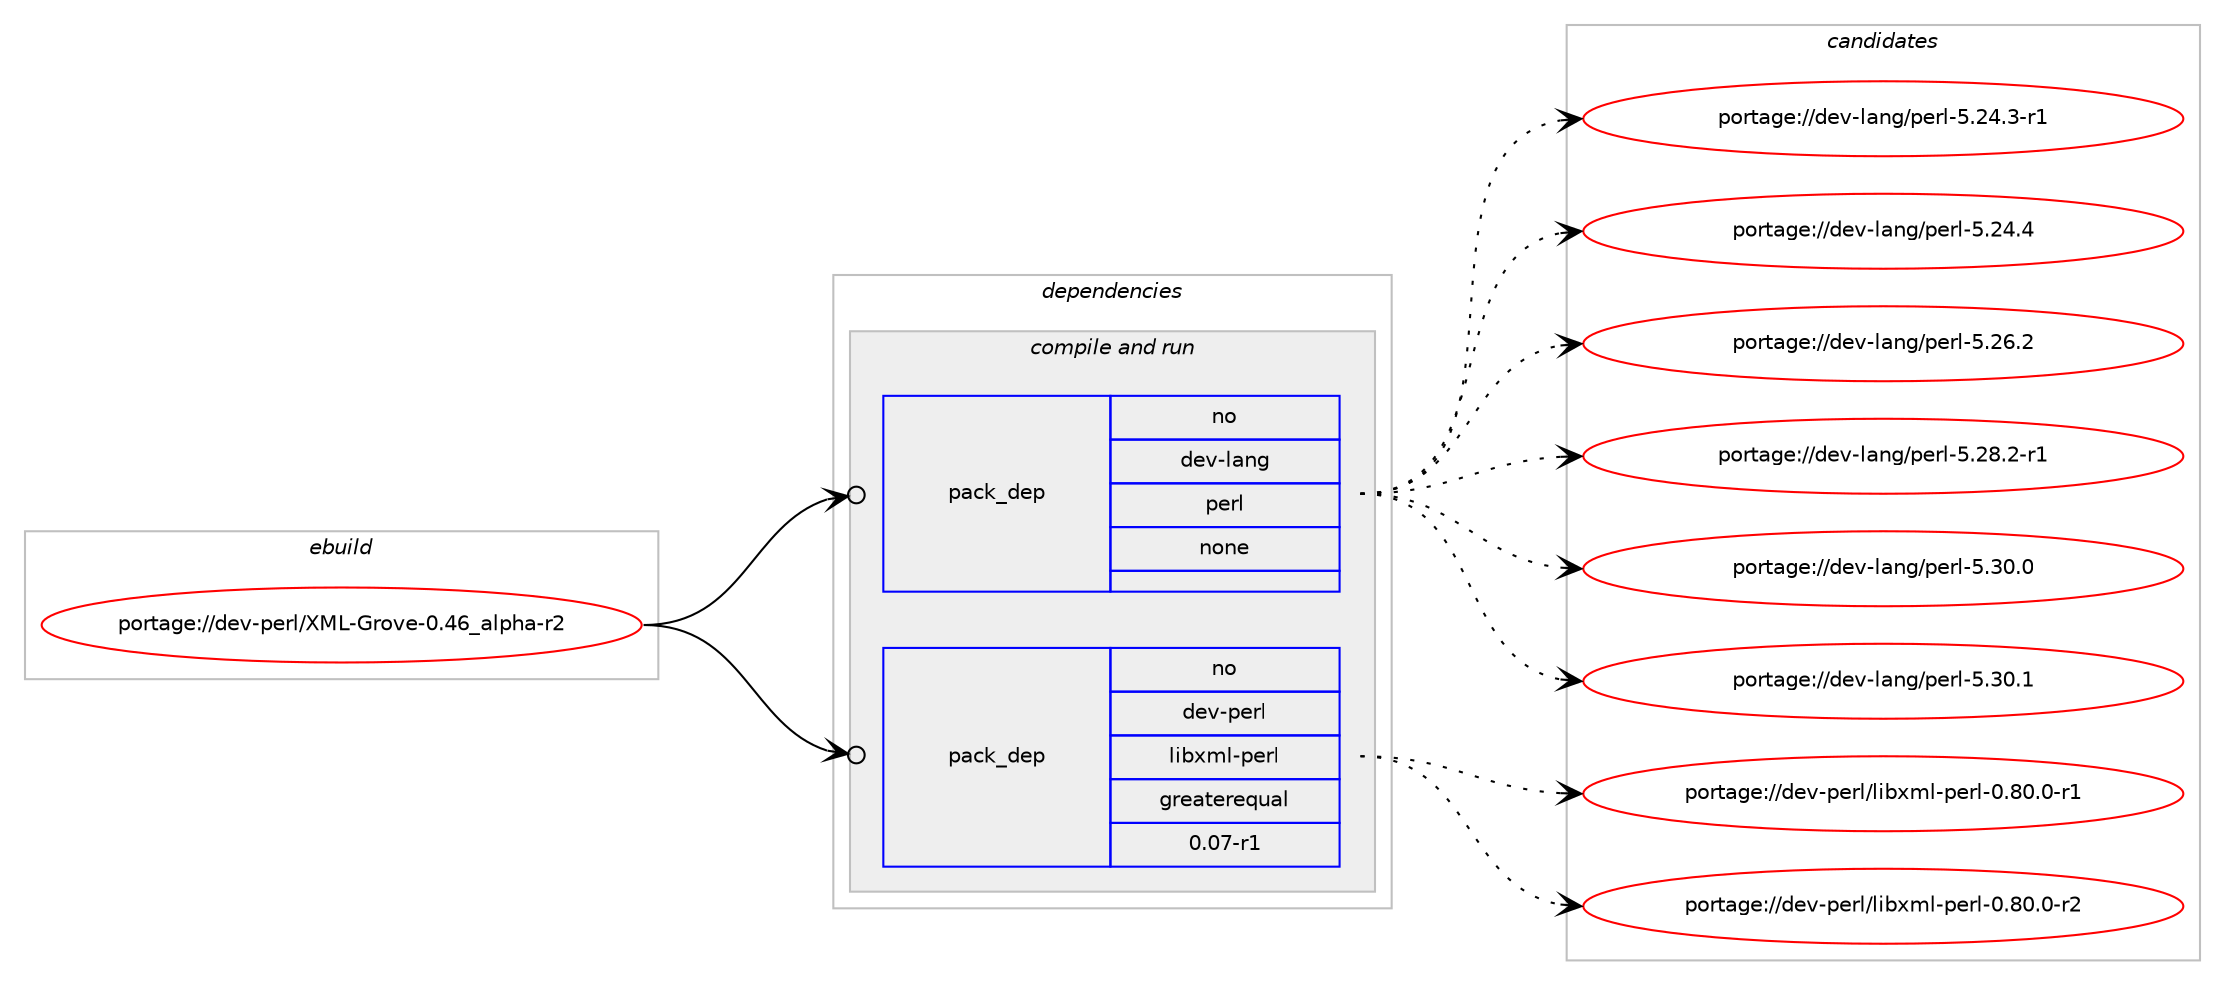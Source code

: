 digraph prolog {

# *************
# Graph options
# *************

newrank=true;
concentrate=true;
compound=true;
graph [rankdir=LR,fontname=Helvetica,fontsize=10,ranksep=1.5];#, ranksep=2.5, nodesep=0.2];
edge  [arrowhead=vee];
node  [fontname=Helvetica,fontsize=10];

# **********
# The ebuild
# **********

subgraph cluster_leftcol {
color=gray;
rank=same;
label=<<i>ebuild</i>>;
id [label="portage://dev-perl/XML-Grove-0.46_alpha-r2", color=red, width=4, href="../dev-perl/XML-Grove-0.46_alpha-r2.svg"];
}

# ****************
# The dependencies
# ****************

subgraph cluster_midcol {
color=gray;
label=<<i>dependencies</i>>;
subgraph cluster_compile {
fillcolor="#eeeeee";
style=filled;
label=<<i>compile</i>>;
}
subgraph cluster_compileandrun {
fillcolor="#eeeeee";
style=filled;
label=<<i>compile and run</i>>;
subgraph pack95973 {
dependency123047 [label=<<TABLE BORDER="0" CELLBORDER="1" CELLSPACING="0" CELLPADDING="4" WIDTH="220"><TR><TD ROWSPAN="6" CELLPADDING="30">pack_dep</TD></TR><TR><TD WIDTH="110">no</TD></TR><TR><TD>dev-lang</TD></TR><TR><TD>perl</TD></TR><TR><TD>none</TD></TR><TR><TD></TD></TR></TABLE>>, shape=none, color=blue];
}
id:e -> dependency123047:w [weight=20,style="solid",arrowhead="odotvee"];
subgraph pack95974 {
dependency123048 [label=<<TABLE BORDER="0" CELLBORDER="1" CELLSPACING="0" CELLPADDING="4" WIDTH="220"><TR><TD ROWSPAN="6" CELLPADDING="30">pack_dep</TD></TR><TR><TD WIDTH="110">no</TD></TR><TR><TD>dev-perl</TD></TR><TR><TD>libxml-perl</TD></TR><TR><TD>greaterequal</TD></TR><TR><TD>0.07-r1</TD></TR></TABLE>>, shape=none, color=blue];
}
id:e -> dependency123048:w [weight=20,style="solid",arrowhead="odotvee"];
}
subgraph cluster_run {
fillcolor="#eeeeee";
style=filled;
label=<<i>run</i>>;
}
}

# **************
# The candidates
# **************

subgraph cluster_choices {
rank=same;
color=gray;
label=<<i>candidates</i>>;

subgraph choice95973 {
color=black;
nodesep=1;
choiceportage100101118451089711010347112101114108455346505246514511449 [label="portage://dev-lang/perl-5.24.3-r1", color=red, width=4,href="../dev-lang/perl-5.24.3-r1.svg"];
choiceportage10010111845108971101034711210111410845534650524652 [label="portage://dev-lang/perl-5.24.4", color=red, width=4,href="../dev-lang/perl-5.24.4.svg"];
choiceportage10010111845108971101034711210111410845534650544650 [label="portage://dev-lang/perl-5.26.2", color=red, width=4,href="../dev-lang/perl-5.26.2.svg"];
choiceportage100101118451089711010347112101114108455346505646504511449 [label="portage://dev-lang/perl-5.28.2-r1", color=red, width=4,href="../dev-lang/perl-5.28.2-r1.svg"];
choiceportage10010111845108971101034711210111410845534651484648 [label="portage://dev-lang/perl-5.30.0", color=red, width=4,href="../dev-lang/perl-5.30.0.svg"];
choiceportage10010111845108971101034711210111410845534651484649 [label="portage://dev-lang/perl-5.30.1", color=red, width=4,href="../dev-lang/perl-5.30.1.svg"];
dependency123047:e -> choiceportage100101118451089711010347112101114108455346505246514511449:w [style=dotted,weight="100"];
dependency123047:e -> choiceportage10010111845108971101034711210111410845534650524652:w [style=dotted,weight="100"];
dependency123047:e -> choiceportage10010111845108971101034711210111410845534650544650:w [style=dotted,weight="100"];
dependency123047:e -> choiceportage100101118451089711010347112101114108455346505646504511449:w [style=dotted,weight="100"];
dependency123047:e -> choiceportage10010111845108971101034711210111410845534651484648:w [style=dotted,weight="100"];
dependency123047:e -> choiceportage10010111845108971101034711210111410845534651484649:w [style=dotted,weight="100"];
}
subgraph choice95974 {
color=black;
nodesep=1;
choiceportage10010111845112101114108471081059812010910845112101114108454846564846484511449 [label="portage://dev-perl/libxml-perl-0.80.0-r1", color=red, width=4,href="../dev-perl/libxml-perl-0.80.0-r1.svg"];
choiceportage10010111845112101114108471081059812010910845112101114108454846564846484511450 [label="portage://dev-perl/libxml-perl-0.80.0-r2", color=red, width=4,href="../dev-perl/libxml-perl-0.80.0-r2.svg"];
dependency123048:e -> choiceportage10010111845112101114108471081059812010910845112101114108454846564846484511449:w [style=dotted,weight="100"];
dependency123048:e -> choiceportage10010111845112101114108471081059812010910845112101114108454846564846484511450:w [style=dotted,weight="100"];
}
}

}
